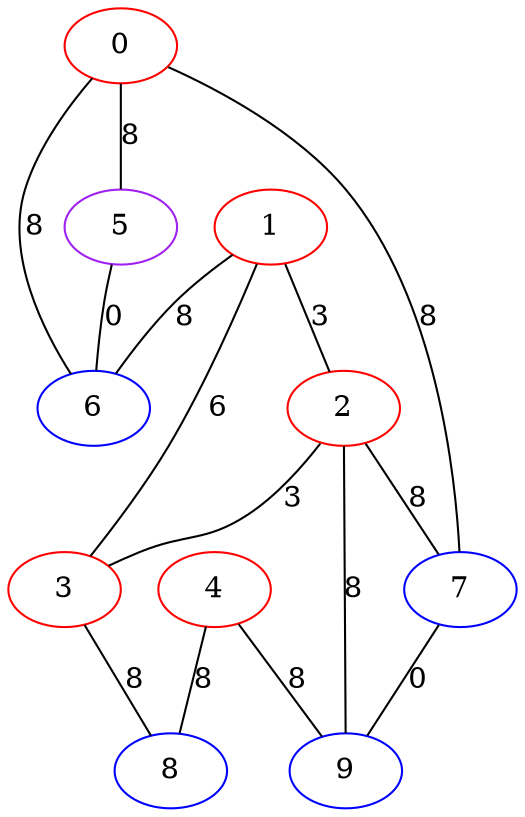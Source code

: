 graph "" {
0 [color=red, weight=1];
1 [color=red, weight=1];
2 [color=red, weight=1];
3 [color=red, weight=1];
4 [color=red, weight=1];
5 [color=purple, weight=4];
6 [color=blue, weight=3];
7 [color=blue, weight=3];
8 [color=blue, weight=3];
9 [color=blue, weight=3];
0 -- 5  [key=0, label=8];
0 -- 6  [key=0, label=8];
0 -- 7  [key=0, label=8];
1 -- 2  [key=0, label=3];
1 -- 3  [key=0, label=6];
1 -- 6  [key=0, label=8];
2 -- 3  [key=0, label=3];
2 -- 9  [key=0, label=8];
2 -- 7  [key=0, label=8];
3 -- 8  [key=0, label=8];
4 -- 8  [key=0, label=8];
4 -- 9  [key=0, label=8];
5 -- 6  [key=0, label=0];
7 -- 9  [key=0, label=0];
}

